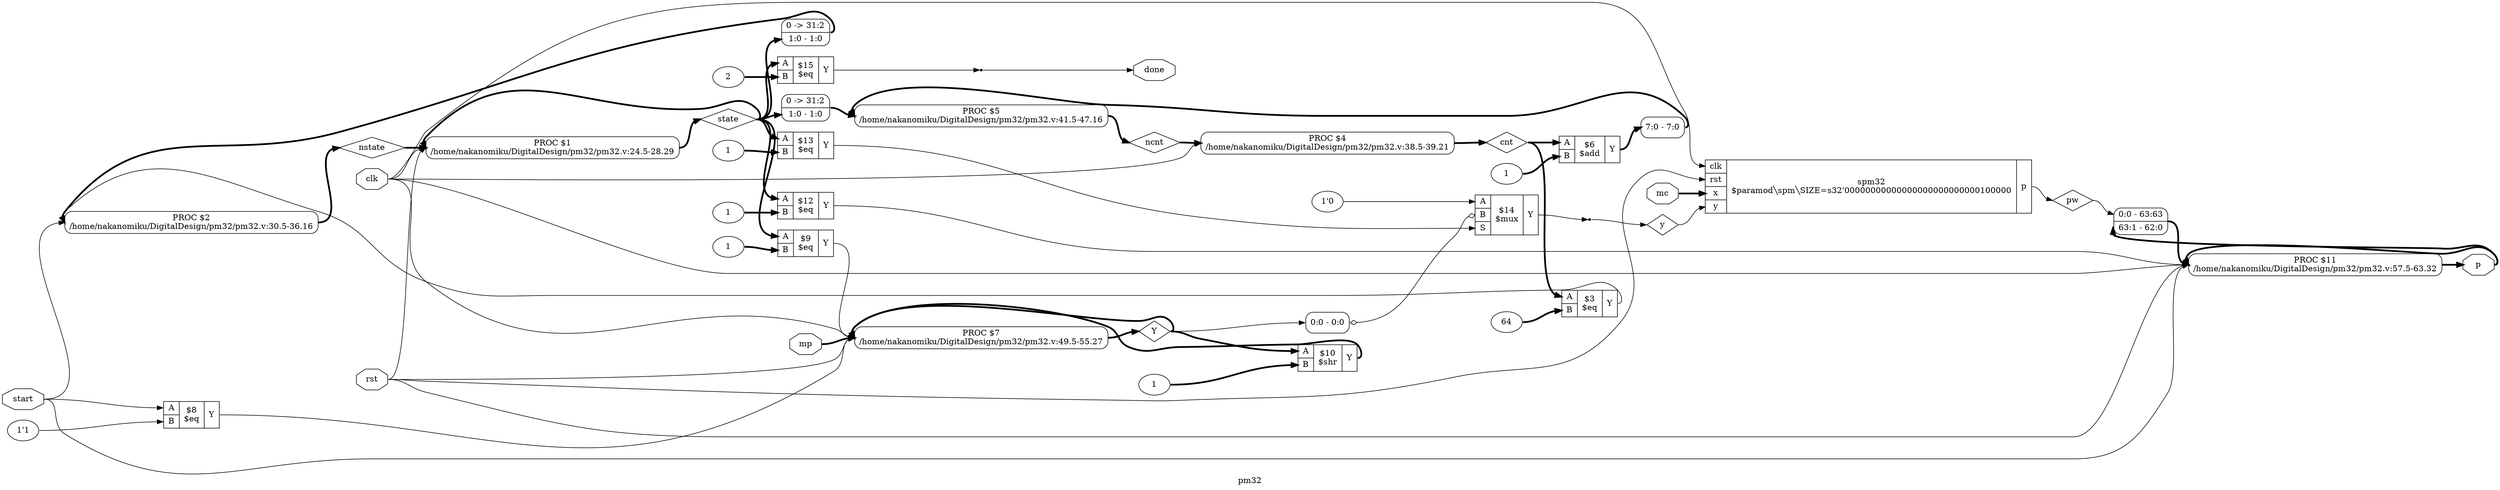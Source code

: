 digraph "pm32" {
label="pm32";
rankdir="LR";
remincross=true;
n21 [ shape=diamond, label="y", color="black", fontcolor="black"];
n22 [ shape=diamond, label="nstate", color="black", fontcolor="black"];
n23 [ shape=diamond, label="state", color="black", fontcolor="black"];
n24 [ shape=diamond, label="ncnt", color="black", fontcolor="black"];
n25 [ shape=diamond, label="cnt", color="black", fontcolor="black"];
n26 [ shape=diamond, label="Y", color="black", fontcolor="black"];
n27 [ shape=diamond, label="pw", color="black", fontcolor="black"];
n28 [ shape=octagon, label="done", color="black", fontcolor="black"];
n29 [ shape=octagon, label="p", color="black", fontcolor="black"];
n30 [ shape=octagon, label="mp", color="black", fontcolor="black"];
n31 [ shape=octagon, label="mc", color="black", fontcolor="black"];
n32 [ shape=octagon, label="start", color="black", fontcolor="black"];
n33 [ shape=octagon, label="rst", color="black", fontcolor="black"];
n34 [ shape=octagon, label="clk", color="black", fontcolor="black"];
v0 [ label="2" ];
c37 [ shape=record, label="{{<p35> A|<p36> B}|$15\n$eq|{<p26> Y}}",  ];
c39 [ shape=record, label="{{<p34> clk|<p33> rst|<p38> x|<p21> y}|spm32\n$paramod&#9586;spm&#9586;SIZE=s32'00000000000000000000000000100000|{<p29> p}}",  ];
v2 [ label="1'0" ];
c41 [ shape=record, label="{{<p35> A|<p36> B|<p40> S}|$14\n$mux|{<p26> Y}}",  ];
x1 [ shape=record, style=rounded, label="<s0> 0:0 - 0:0 ", color="black", fontcolor="black" ];
x1:e -> c41:p36:w [arrowhead=odiamond, arrowtail=odiamond, dir=both, color="black", fontcolor="black", label=""];
v3 [ label="1" ];
c42 [ shape=record, label="{{<p35> A|<p36> B}|$13\n$eq|{<p26> Y}}",  ];
v4 [ label="1" ];
c43 [ shape=record, label="{{<p35> A|<p36> B}|$12\n$eq|{<p26> Y}}",  ];
v5 [ label="1" ];
c44 [ shape=record, label="{{<p35> A|<p36> B}|$10\n$shr|{<p26> Y}}",  ];
v6 [ label="1" ];
c45 [ shape=record, label="{{<p35> A|<p36> B}|$9\n$eq|{<p26> Y}}",  ];
v7 [ label="1'1" ];
c46 [ shape=record, label="{{<p35> A|<p36> B}|$8\n$eq|{<p26> Y}}",  ];
v8 [ label="1" ];
c47 [ shape=record, label="{{<p35> A|<p36> B}|$6\n$add|{<p26> Y}}",  ];
v9 [ label="64" ];
c48 [ shape=record, label="{{<p35> A|<p36> B}|$3\n$eq|{<p26> Y}}",  ];
x11 [ shape=record, style=rounded, label="<s1> 0:0 - 63:63 |<s0> 63:1 - 62:0 ", color="black", fontcolor="black" ];
p10 [shape=box, style=rounded, label="PROC $11\n/home/nakanomiku/DigitalDesign/pm32/pm32.v:57.5-63.32", ];
p12 [shape=box, style=rounded, label="PROC $7\n/home/nakanomiku/DigitalDesign/pm32/pm32.v:49.5-55.27", ];
x14 [ shape=record, style=rounded, label="<s0> 7:0 - 7:0 ", color="black", fontcolor="black" ];
x15 [ shape=record, style=rounded, label="0 -&gt; 31:2 |<s0> 1:0 - 1:0 ", color="black", fontcolor="black" ];
p13 [shape=box, style=rounded, label="PROC $5\n/home/nakanomiku/DigitalDesign/pm32/pm32.v:41.5-47.16", ];
p16 [shape=box, style=rounded, label="PROC $4\n/home/nakanomiku/DigitalDesign/pm32/pm32.v:38.5-39.21", ];
x18 [ shape=record, style=rounded, label="0 -&gt; 31:2 |<s0> 1:0 - 1:0 ", color="black", fontcolor="black" ];
p17 [shape=box, style=rounded, label="PROC $2\n/home/nakanomiku/DigitalDesign/pm32/pm32.v:30.5-36.16", ];
p19 [shape=box, style=rounded, label="PROC $1\n/home/nakanomiku/DigitalDesign/pm32/pm32.v:24.5-28.29", ];
x20 [shape=point, ];
x21 [shape=point, ];
c37:p26:e -> x21:w [color="black", fontcolor="black", label=""];
c47:p26:e -> x14:s0:w [color="black", fontcolor="black", style="setlinewidth(3)", label=""];
c48:p26:e -> p17:w [color="black", fontcolor="black", label=""];
c41:p26:e -> x20:w [color="black", fontcolor="black", label=""];
x20:e -> n21:w [color="black", fontcolor="black", label=""];
n21:e -> c39:p21:w [color="black", fontcolor="black", label=""];
p17:e -> n22:w [color="black", fontcolor="black", style="setlinewidth(3)", label=""];
n22:e -> p19:w [color="black", fontcolor="black", style="setlinewidth(3)", label=""];
p19:e -> n23:w [color="black", fontcolor="black", style="setlinewidth(3)", label=""];
n23:e -> c37:p35:w [color="black", fontcolor="black", style="setlinewidth(3)", label=""];
n23:e -> c42:p35:w [color="black", fontcolor="black", style="setlinewidth(3)", label=""];
n23:e -> c43:p35:w [color="black", fontcolor="black", style="setlinewidth(3)", label=""];
n23:e -> c45:p35:w [color="black", fontcolor="black", style="setlinewidth(3)", label=""];
n23:e -> p19:w [color="black", fontcolor="black", style="setlinewidth(3)", label=""];
n23:e -> x15:s0:w [color="black", fontcolor="black", style="setlinewidth(3)", label=""];
n23:e -> x18:s0:w [color="black", fontcolor="black", style="setlinewidth(3)", label=""];
p13:e -> n24:w [color="black", fontcolor="black", style="setlinewidth(3)", label=""];
n24:e -> p16:w [color="black", fontcolor="black", style="setlinewidth(3)", label=""];
p16:e -> n25:w [color="black", fontcolor="black", style="setlinewidth(3)", label=""];
n25:e -> c47:p35:w [color="black", fontcolor="black", style="setlinewidth(3)", label=""];
n25:e -> c48:p35:w [color="black", fontcolor="black", style="setlinewidth(3)", label=""];
p12:e -> n26:w [color="black", fontcolor="black", style="setlinewidth(3)", label=""];
n26:e -> c44:p35:w [color="black", fontcolor="black", style="setlinewidth(3)", label=""];
n26:e -> p12:w [color="black", fontcolor="black", style="setlinewidth(3)", label=""];
n26:e -> x1:s0:w [color="black", fontcolor="black", label=""];
c39:p29:e -> n27:w [color="black", fontcolor="black", label=""];
n27:e -> x11:s1:w [color="black", fontcolor="black", label=""];
x21:e -> n28:w [color="black", fontcolor="black", label=""];
p10:e -> n29:w [color="black", fontcolor="black", style="setlinewidth(3)", label=""];
n29:e -> p10:w [color="black", fontcolor="black", style="setlinewidth(3)", label=""];
n29:e -> x11:s0:w [color="black", fontcolor="black", style="setlinewidth(3)", label=""];
c42:p26:e -> c41:p40:w [color="black", fontcolor="black", label=""];
n30:e -> p12:w [color="black", fontcolor="black", style="setlinewidth(3)", label=""];
n31:e -> c39:p38:w [color="black", fontcolor="black", style="setlinewidth(3)", label=""];
n32:e -> c46:p35:w [color="black", fontcolor="black", label=""];
n32:e -> p10:w [color="black", fontcolor="black", label=""];
n32:e -> p17:w [color="black", fontcolor="black", label=""];
n33:e -> c39:p33:w [color="black", fontcolor="black", label=""];
n33:e -> p10:w [color="black", fontcolor="black", label=""];
n33:e -> p12:w [color="black", fontcolor="black", label=""];
n33:e -> p19:w [color="black", fontcolor="black", label=""];
n34:e -> c39:p34:w [color="black", fontcolor="black", label=""];
n34:e -> p10:w [color="black", fontcolor="black", label=""];
n34:e -> p12:w [color="black", fontcolor="black", label=""];
n34:e -> p16:w [color="black", fontcolor="black", label=""];
n34:e -> p19:w [color="black", fontcolor="black", label=""];
c43:p26:e -> p10:w [color="black", fontcolor="black", label=""];
c44:p26:e -> p12:w [color="black", fontcolor="black", style="setlinewidth(3)", label=""];
c45:p26:e -> p12:w [color="black", fontcolor="black", label=""];
c46:p26:e -> p12:w [color="black", fontcolor="black", label=""];
v0:e -> c37:p36:w [color="black", fontcolor="black", style="setlinewidth(3)", label=""];
v2:e -> c41:p35:w [color="black", fontcolor="black", label=""];
v3:e -> c42:p36:w [color="black", fontcolor="black", style="setlinewidth(3)", label=""];
v4:e -> c43:p36:w [color="black", fontcolor="black", style="setlinewidth(3)", label=""];
v5:e -> c44:p36:w [color="black", fontcolor="black", style="setlinewidth(3)", label=""];
v6:e -> c45:p36:w [color="black", fontcolor="black", style="setlinewidth(3)", label=""];
v7:e -> c46:p36:w [color="black", fontcolor="black", label=""];
v8:e -> c47:p36:w [color="black", fontcolor="black", style="setlinewidth(3)", label=""];
v9:e -> c48:p36:w [color="black", fontcolor="black", style="setlinewidth(3)", label=""];
x11:e -> p10:w [color="black", fontcolor="black", style="setlinewidth(3)", label=""];
x14:e -> p13:w [color="black", fontcolor="black", style="setlinewidth(3)", label=""];
x15:e -> p13:w [color="black", fontcolor="black", style="setlinewidth(3)", label=""];
x18:e -> p17:w [color="black", fontcolor="black", style="setlinewidth(3)", label=""];
}
